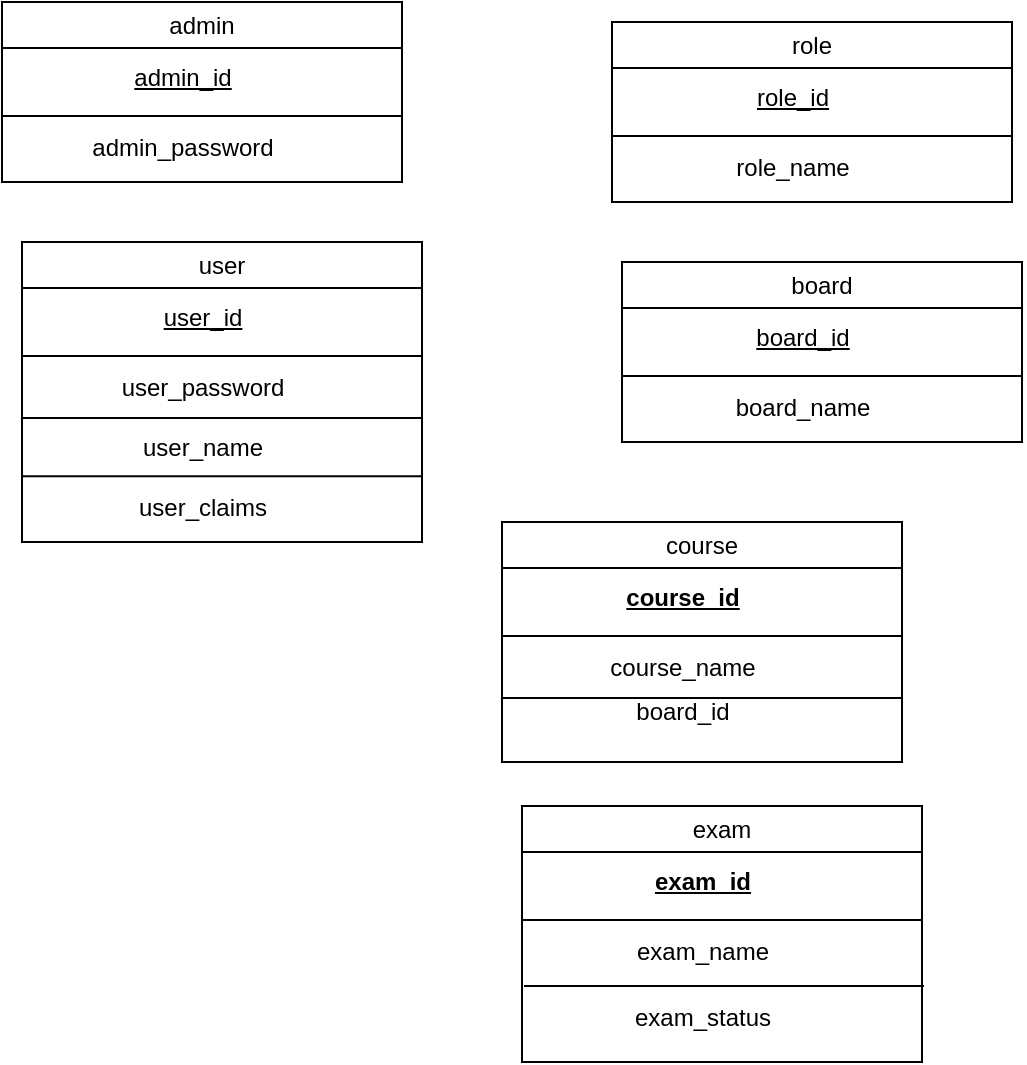 <mxfile version="24.0.7" type="device">
  <diagram name="Page-1" id="wTOBDIgH5EEQhRCXLXZM">
    <mxGraphModel dx="538" dy="286" grid="1" gridSize="10" guides="1" tooltips="1" connect="1" arrows="1" fold="1" page="1" pageScale="1" pageWidth="850" pageHeight="1100" math="0" shadow="0">
      <root>
        <mxCell id="0" />
        <mxCell id="1" parent="0" />
        <mxCell id="Yy0HXSZh-eJQchiiMak_-10" value="user" style="swimlane;whiteSpace=wrap;html=1;fontStyle=0" vertex="1" parent="1">
          <mxGeometry x="290" y="540" width="200" height="150" as="geometry">
            <mxRectangle x="320" y="190" width="140" height="30" as="alternateBounds" />
          </mxGeometry>
        </mxCell>
        <mxCell id="Yy0HXSZh-eJQchiiMak_-11" value="&lt;span&gt;&lt;u&gt;user_id&lt;/u&gt;&lt;/span&gt;" style="text;html=1;align=center;verticalAlign=middle;resizable=0;points=[];autosize=1;strokeColor=none;fillColor=none;fontStyle=0" vertex="1" parent="Yy0HXSZh-eJQchiiMak_-10">
          <mxGeometry x="60" y="23" width="60" height="30" as="geometry" />
        </mxCell>
        <mxCell id="Yy0HXSZh-eJQchiiMak_-15" value="user_password" style="text;html=1;align=center;verticalAlign=middle;resizable=0;points=[];autosize=1;strokeColor=none;fillColor=none;fontStyle=0" vertex="1" parent="Yy0HXSZh-eJQchiiMak_-10">
          <mxGeometry x="40" y="58" width="100" height="30" as="geometry" />
        </mxCell>
        <mxCell id="Yy0HXSZh-eJQchiiMak_-45" value="user_name" style="text;html=1;align=center;verticalAlign=middle;resizable=0;points=[];autosize=1;strokeColor=none;fillColor=none;fontStyle=0" vertex="1" parent="Yy0HXSZh-eJQchiiMak_-10">
          <mxGeometry x="50" y="88" width="80" height="30" as="geometry" />
        </mxCell>
        <mxCell id="Yy0HXSZh-eJQchiiMak_-46" value="user_claims" style="text;html=1;align=center;verticalAlign=middle;resizable=0;points=[];autosize=1;strokeColor=none;fillColor=none;fontStyle=0" vertex="1" parent="Yy0HXSZh-eJQchiiMak_-10">
          <mxGeometry x="45" y="118" width="90" height="30" as="geometry" />
        </mxCell>
        <mxCell id="Yy0HXSZh-eJQchiiMak_-48" value="" style="endArrow=none;html=1;rounded=0;fontStyle=0" edge="1" parent="Yy0HXSZh-eJQchiiMak_-10">
          <mxGeometry width="50" height="50" relative="1" as="geometry">
            <mxPoint y="88" as="sourcePoint" />
            <mxPoint x="200" y="88" as="targetPoint" />
          </mxGeometry>
        </mxCell>
        <mxCell id="Yy0HXSZh-eJQchiiMak_-49" value="" style="endArrow=none;html=1;rounded=0;fontStyle=0" edge="1" parent="Yy0HXSZh-eJQchiiMak_-10">
          <mxGeometry width="50" height="50" relative="1" as="geometry">
            <mxPoint y="117.13" as="sourcePoint" />
            <mxPoint x="200" y="117.13" as="targetPoint" />
          </mxGeometry>
        </mxCell>
        <mxCell id="Yy0HXSZh-eJQchiiMak_-12" value="" style="endArrow=none;html=1;rounded=0;fontStyle=0" edge="1" parent="1">
          <mxGeometry width="50" height="50" relative="1" as="geometry">
            <mxPoint x="290" y="597" as="sourcePoint" />
            <mxPoint x="490" y="597" as="targetPoint" />
          </mxGeometry>
        </mxCell>
        <mxCell id="Yy0HXSZh-eJQchiiMak_-17" value="role" style="swimlane;whiteSpace=wrap;html=1;fontStyle=0" vertex="1" parent="1">
          <mxGeometry x="585" y="430" width="200" height="90" as="geometry">
            <mxRectangle x="320" y="190" width="140" height="30" as="alternateBounds" />
          </mxGeometry>
        </mxCell>
        <mxCell id="Yy0HXSZh-eJQchiiMak_-18" value="&lt;span&gt;&lt;u&gt;role_id&lt;/u&gt;&lt;/span&gt;" style="text;html=1;align=center;verticalAlign=middle;resizable=0;points=[];autosize=1;strokeColor=none;fillColor=none;fontStyle=0" vertex="1" parent="Yy0HXSZh-eJQchiiMak_-17">
          <mxGeometry x="60" y="23" width="60" height="30" as="geometry" />
        </mxCell>
        <mxCell id="Yy0HXSZh-eJQchiiMak_-19" value="role_name" style="text;html=1;align=center;verticalAlign=middle;resizable=0;points=[];autosize=1;strokeColor=none;fillColor=none;fontStyle=0" vertex="1" parent="Yy0HXSZh-eJQchiiMak_-17">
          <mxGeometry x="50" y="58" width="80" height="30" as="geometry" />
        </mxCell>
        <mxCell id="Yy0HXSZh-eJQchiiMak_-20" value="" style="endArrow=none;html=1;rounded=0;fontStyle=0" edge="1" parent="1">
          <mxGeometry width="50" height="50" relative="1" as="geometry">
            <mxPoint x="585" y="487" as="sourcePoint" />
            <mxPoint x="785" y="487" as="targetPoint" />
          </mxGeometry>
        </mxCell>
        <mxCell id="Yy0HXSZh-eJQchiiMak_-26" value="course" style="swimlane;whiteSpace=wrap;html=1;fontStyle=0" vertex="1" parent="1">
          <mxGeometry x="530" y="680" width="200" height="120" as="geometry">
            <mxRectangle x="320" y="190" width="140" height="30" as="alternateBounds" />
          </mxGeometry>
        </mxCell>
        <mxCell id="Yy0HXSZh-eJQchiiMak_-27" value="&lt;b&gt;&lt;u&gt;course_id&lt;/u&gt;&lt;/b&gt;" style="text;html=1;align=center;verticalAlign=middle;resizable=0;points=[];autosize=1;strokeColor=none;fillColor=none;fontStyle=0" vertex="1" parent="Yy0HXSZh-eJQchiiMak_-26">
          <mxGeometry x="50" y="23" width="80" height="30" as="geometry" />
        </mxCell>
        <mxCell id="Yy0HXSZh-eJQchiiMak_-28" value="course_name" style="text;html=1;align=center;verticalAlign=middle;resizable=0;points=[];autosize=1;strokeColor=none;fillColor=none;fontStyle=0" vertex="1" parent="Yy0HXSZh-eJQchiiMak_-26">
          <mxGeometry x="40" y="58" width="100" height="30" as="geometry" />
        </mxCell>
        <mxCell id="Yy0HXSZh-eJQchiiMak_-55" value="&lt;span&gt;board_id&lt;/span&gt;" style="text;html=1;align=center;verticalAlign=middle;resizable=0;points=[];autosize=1;strokeColor=none;fillColor=none;fontStyle=0" vertex="1" parent="Yy0HXSZh-eJQchiiMak_-26">
          <mxGeometry x="55" y="80" width="70" height="30" as="geometry" />
        </mxCell>
        <mxCell id="Yy0HXSZh-eJQchiiMak_-56" value="" style="endArrow=none;html=1;rounded=0;fontStyle=0" edge="1" parent="Yy0HXSZh-eJQchiiMak_-26">
          <mxGeometry width="50" height="50" relative="1" as="geometry">
            <mxPoint y="88" as="sourcePoint" />
            <mxPoint x="200" y="88" as="targetPoint" />
          </mxGeometry>
        </mxCell>
        <mxCell id="Yy0HXSZh-eJQchiiMak_-29" value="" style="endArrow=none;html=1;rounded=0;fontStyle=0" edge="1" parent="1">
          <mxGeometry width="50" height="50" relative="1" as="geometry">
            <mxPoint x="530" y="737" as="sourcePoint" />
            <mxPoint x="730" y="737" as="targetPoint" />
          </mxGeometry>
        </mxCell>
        <mxCell id="Yy0HXSZh-eJQchiiMak_-34" value="exam" style="swimlane;whiteSpace=wrap;html=1;fontStyle=0" vertex="1" parent="1">
          <mxGeometry x="540" y="822" width="200" height="128" as="geometry">
            <mxRectangle x="320" y="190" width="140" height="30" as="alternateBounds" />
          </mxGeometry>
        </mxCell>
        <mxCell id="Yy0HXSZh-eJQchiiMak_-35" value="exam_id" style="text;html=1;align=center;verticalAlign=middle;resizable=0;points=[];autosize=1;strokeColor=none;fillColor=none;fontStyle=5" vertex="1" parent="Yy0HXSZh-eJQchiiMak_-34">
          <mxGeometry x="55" y="23" width="70" height="30" as="geometry" />
        </mxCell>
        <mxCell id="Yy0HXSZh-eJQchiiMak_-36" value="exam_name" style="text;html=1;align=center;verticalAlign=middle;resizable=0;points=[];autosize=1;strokeColor=none;fillColor=none;fontStyle=0" vertex="1" parent="Yy0HXSZh-eJQchiiMak_-34">
          <mxGeometry x="45" y="58" width="90" height="30" as="geometry" />
        </mxCell>
        <mxCell id="Yy0HXSZh-eJQchiiMak_-37" value="" style="endArrow=none;html=1;rounded=0;fontStyle=0" edge="1" parent="1">
          <mxGeometry width="50" height="50" relative="1" as="geometry">
            <mxPoint x="540" y="879" as="sourcePoint" />
            <mxPoint x="740" y="879" as="targetPoint" />
          </mxGeometry>
        </mxCell>
        <mxCell id="Yy0HXSZh-eJQchiiMak_-39" value="" style="endArrow=none;html=1;rounded=0;fontStyle=0" edge="1" parent="1">
          <mxGeometry width="50" height="50" relative="1" as="geometry">
            <mxPoint x="541" y="912" as="sourcePoint" />
            <mxPoint x="741" y="912" as="targetPoint" />
          </mxGeometry>
        </mxCell>
        <mxCell id="Yy0HXSZh-eJQchiiMak_-40" value="exam_status" style="text;html=1;align=center;verticalAlign=middle;resizable=0;points=[];autosize=1;strokeColor=none;fillColor=none;fontStyle=0" vertex="1" parent="1">
          <mxGeometry x="585" y="913" width="90" height="30" as="geometry" />
        </mxCell>
        <mxCell id="Yy0HXSZh-eJQchiiMak_-41" value="admin" style="swimlane;whiteSpace=wrap;html=1;fontStyle=0" vertex="1" parent="1">
          <mxGeometry x="280" y="420" width="200" height="90" as="geometry">
            <mxRectangle x="320" y="190" width="140" height="30" as="alternateBounds" />
          </mxGeometry>
        </mxCell>
        <mxCell id="Yy0HXSZh-eJQchiiMak_-42" value="&lt;span&gt;&lt;u&gt;admin_id&lt;/u&gt;&lt;/span&gt;" style="text;html=1;align=center;verticalAlign=middle;resizable=0;points=[];autosize=1;strokeColor=none;fillColor=none;fontStyle=0" vertex="1" parent="Yy0HXSZh-eJQchiiMak_-41">
          <mxGeometry x="55" y="23" width="70" height="30" as="geometry" />
        </mxCell>
        <mxCell id="Yy0HXSZh-eJQchiiMak_-43" value="admin_password" style="text;html=1;align=center;verticalAlign=middle;resizable=0;points=[];autosize=1;strokeColor=none;fillColor=none;fontStyle=0" vertex="1" parent="Yy0HXSZh-eJQchiiMak_-41">
          <mxGeometry x="35" y="58" width="110" height="30" as="geometry" />
        </mxCell>
        <mxCell id="Yy0HXSZh-eJQchiiMak_-44" value="" style="endArrow=none;html=1;rounded=0;fontStyle=0" edge="1" parent="1">
          <mxGeometry width="50" height="50" relative="1" as="geometry">
            <mxPoint x="280" y="477" as="sourcePoint" />
            <mxPoint x="480" y="477" as="targetPoint" />
          </mxGeometry>
        </mxCell>
        <mxCell id="Yy0HXSZh-eJQchiiMak_-50" value="board" style="swimlane;whiteSpace=wrap;html=1;fontStyle=0" vertex="1" parent="1">
          <mxGeometry x="590" y="550" width="200" height="90" as="geometry">
            <mxRectangle x="320" y="190" width="140" height="30" as="alternateBounds" />
          </mxGeometry>
        </mxCell>
        <mxCell id="Yy0HXSZh-eJQchiiMak_-51" value="&lt;span&gt;&lt;u&gt;board_id&lt;/u&gt;&lt;/span&gt;" style="text;html=1;align=center;verticalAlign=middle;resizable=0;points=[];autosize=1;strokeColor=none;fillColor=none;fontStyle=0" vertex="1" parent="Yy0HXSZh-eJQchiiMak_-50">
          <mxGeometry x="55" y="23" width="70" height="30" as="geometry" />
        </mxCell>
        <mxCell id="Yy0HXSZh-eJQchiiMak_-52" value="board_name" style="text;html=1;align=center;verticalAlign=middle;resizable=0;points=[];autosize=1;strokeColor=none;fillColor=none;fontStyle=0" vertex="1" parent="Yy0HXSZh-eJQchiiMak_-50">
          <mxGeometry x="45" y="58" width="90" height="30" as="geometry" />
        </mxCell>
        <mxCell id="Yy0HXSZh-eJQchiiMak_-53" value="" style="endArrow=none;html=1;rounded=0;fontStyle=0" edge="1" parent="1">
          <mxGeometry width="50" height="50" relative="1" as="geometry">
            <mxPoint x="590" y="607" as="sourcePoint" />
            <mxPoint x="790" y="607" as="targetPoint" />
          </mxGeometry>
        </mxCell>
      </root>
    </mxGraphModel>
  </diagram>
</mxfile>
